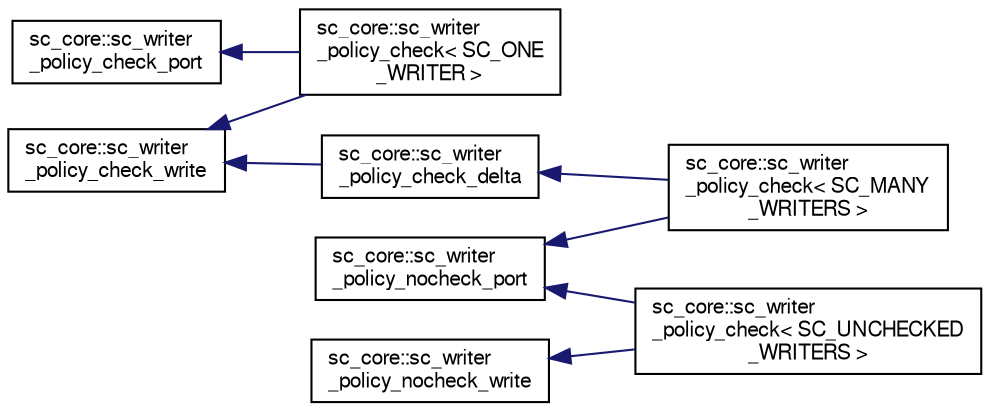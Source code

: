 digraph "Graphical Class Hierarchy"
{
  edge [fontname="FreeSans",fontsize="10",labelfontname="FreeSans",labelfontsize="10"];
  node [fontname="FreeSans",fontsize="10",shape=record];
  rankdir="LR";
  Node23 [label="sc_core::sc_writer\l_policy_check_port",height=0.2,width=0.4,color="black", fillcolor="white", style="filled",URL="$a01372.html"];
  Node23 -> Node21 [dir="back",color="midnightblue",fontsize="10",style="solid",fontname="FreeSans"];
  Node21 [label="sc_core::sc_writer\l_policy_check\< SC_ONE\l_WRITER \>",height=0.2,width=0.4,color="black", fillcolor="white", style="filled",URL="$a01376.html"];
  Node20 [label="sc_core::sc_writer\l_policy_check_write",height=0.2,width=0.4,color="black", fillcolor="white", style="filled",URL="$a01360.html"];
  Node20 -> Node21 [dir="back",color="midnightblue",fontsize="10",style="solid",fontname="FreeSans"];
  Node20 -> Node22 [dir="back",color="midnightblue",fontsize="10",style="solid",fontname="FreeSans"];
  Node22 [label="sc_core::sc_writer\l_policy_check_delta",height=0.2,width=0.4,color="black", fillcolor="white", style="filled",URL="$a01364.html"];
  Node22 -> Node19 [dir="back",color="midnightblue",fontsize="10",style="solid",fontname="FreeSans"];
  Node19 [label="sc_core::sc_writer\l_policy_check\< SC_MANY\l_WRITERS \>",height=0.2,width=0.4,color="black", fillcolor="white", style="filled",URL="$a01380.html"];
  Node18 [label="sc_core::sc_writer\l_policy_nocheck_port",height=0.2,width=0.4,color="black", fillcolor="white", style="filled",URL="$a01368.html"];
  Node18 -> Node19 [dir="back",color="midnightblue",fontsize="10",style="solid",fontname="FreeSans"];
  Node18 -> Node1 [dir="back",color="midnightblue",fontsize="10",style="solid",fontname="FreeSans"];
  Node1 [label="sc_core::sc_writer\l_policy_check\< SC_UNCHECKED\l_WRITERS \>",height=0.2,width=0.4,color="black", fillcolor="white", style="filled",URL="$a01384.html"];
  Node0 [label="sc_core::sc_writer\l_policy_nocheck_write",height=0.2,width=0.4,color="black", fillcolor="white", style="filled",URL="$a01356.html"];
  Node0 -> Node1 [dir="back",color="midnightblue",fontsize="10",style="solid",fontname="FreeSans"];
}
